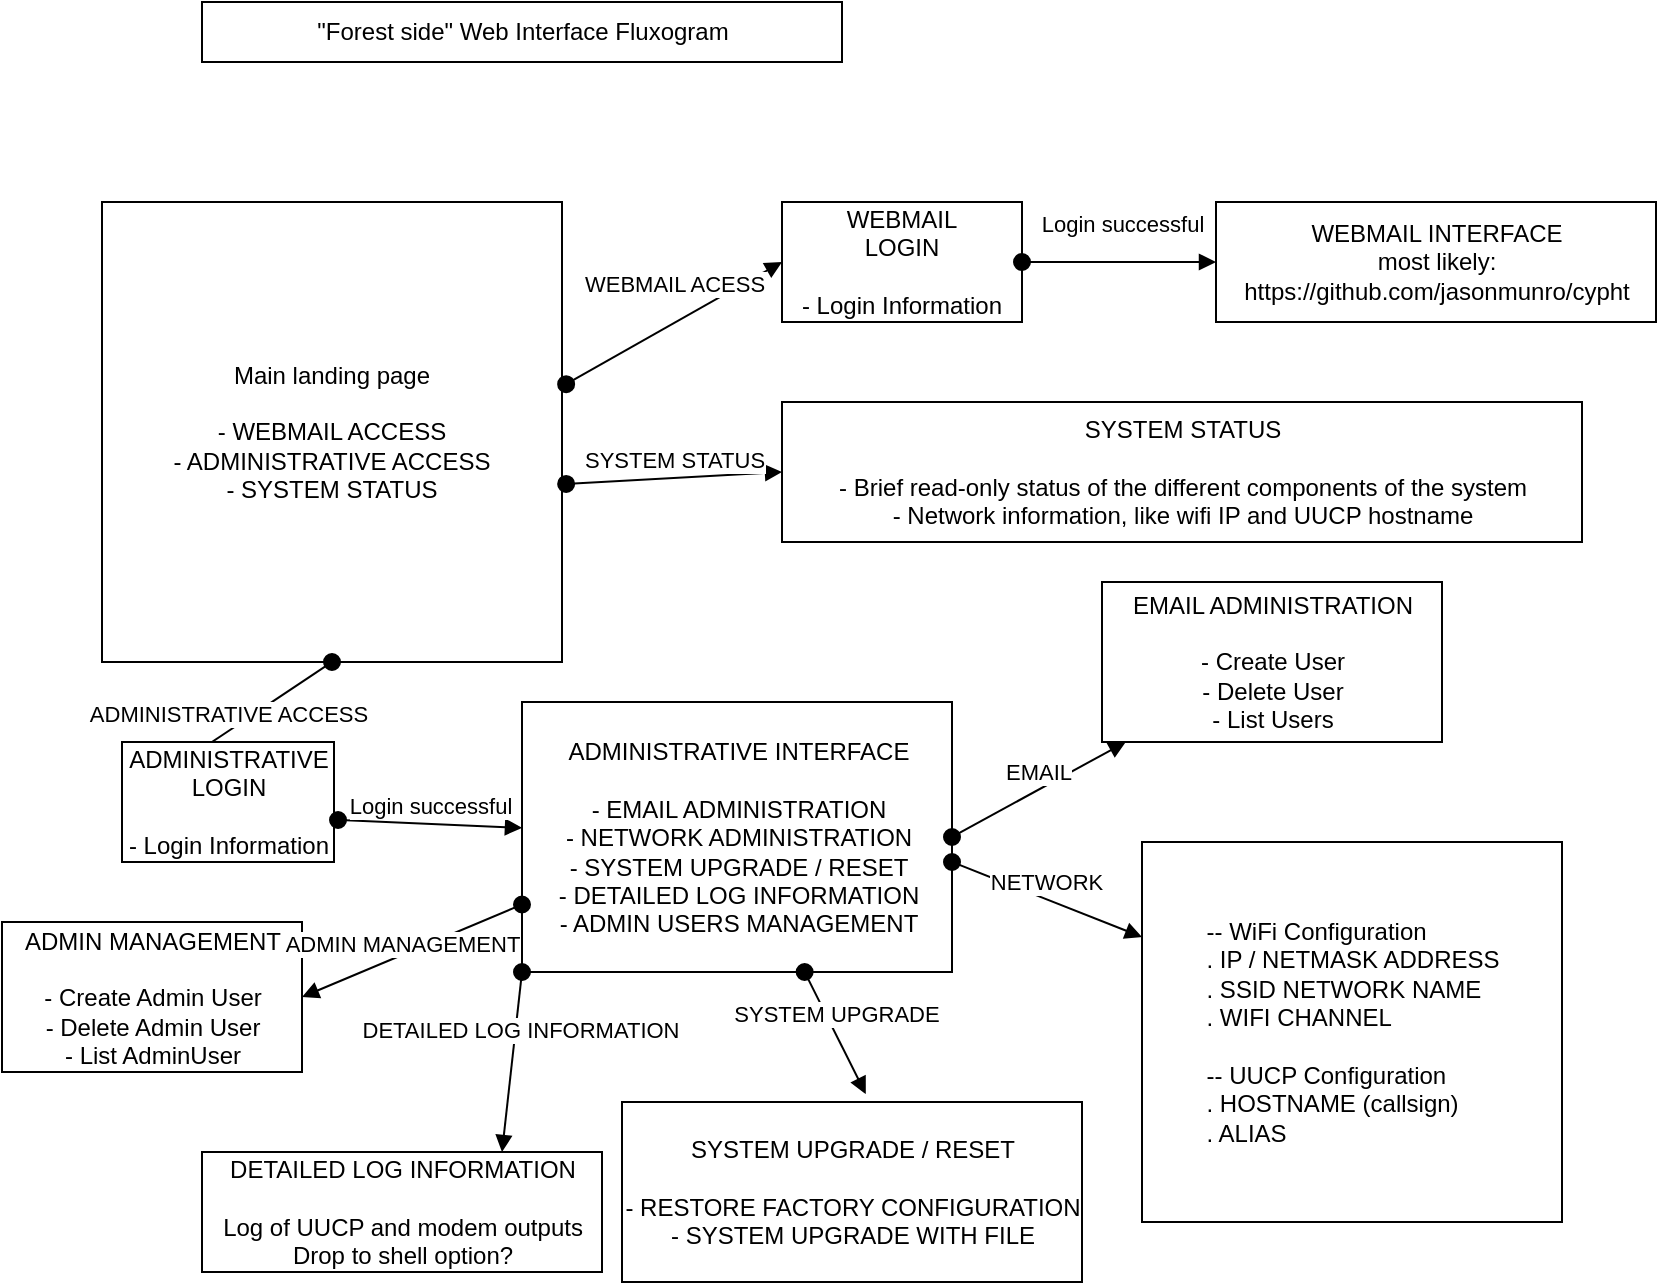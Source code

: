 <mxfile version="13.7.2" type="device"><diagram id="xqZ2OV28xCq9xDAmoR5-" name="Page-1"><mxGraphModel dx="1180" dy="1910" grid="1" gridSize="10" guides="1" tooltips="1" connect="1" arrows="1" fold="1" page="1" pageScale="1" pageWidth="827" pageHeight="1169" math="0" shadow="0"><root><mxCell id="0"/><mxCell id="1" parent="0"/><mxCell id="u07Ow-o7BdIcJwOrp0N0-1" value="&lt;div&gt;Main landing page&lt;/div&gt;&lt;div&gt;&lt;br&gt;&lt;/div&gt;&lt;div&gt;- WEBMAIL ACCESS&lt;/div&gt;&lt;div&gt;- ADMINISTRATIVE ACCESS&lt;/div&gt;&lt;div&gt;- SYSTEM STATUS&lt;br&gt;&lt;/div&gt;" style="whiteSpace=wrap;html=1;aspect=fixed;" vertex="1" parent="1"><mxGeometry x="50" y="50" width="230" height="230" as="geometry"/></mxCell><mxCell id="u07Ow-o7BdIcJwOrp0N0-2" value="&lt;div&gt;WEBMAIL&lt;/div&gt;&lt;div&gt;LOGIN&lt;br&gt;&lt;/div&gt;&lt;div&gt;&lt;br&gt;&lt;/div&gt;&lt;div&gt;- Login Information&lt;/div&gt;" style="rounded=0;whiteSpace=wrap;html=1;" vertex="1" parent="1"><mxGeometry x="390" y="50" width="120" height="60" as="geometry"/></mxCell><mxCell id="u07Ow-o7BdIcJwOrp0N0-6" value="&lt;div&gt;WEBMAIL ACESS&lt;/div&gt;" style="html=1;verticalAlign=bottom;startArrow=oval;startFill=1;endArrow=block;startSize=8;exitX=1.009;exitY=0.396;exitDx=0;exitDy=0;exitPerimeter=0;entryX=0;entryY=0.5;entryDx=0;entryDy=0;" edge="1" parent="1" source="u07Ow-o7BdIcJwOrp0N0-1" target="u07Ow-o7BdIcJwOrp0N0-2"><mxGeometry x="0.085" y="9" width="60" relative="1" as="geometry"><mxPoint x="380" y="380" as="sourcePoint"/><mxPoint x="440" y="380" as="targetPoint"/><mxPoint as="offset"/></mxGeometry></mxCell><mxCell id="u07Ow-o7BdIcJwOrp0N0-7" value="&lt;div&gt;SYSTEM STATUS&lt;/div&gt;&lt;div&gt;&lt;br&gt;&lt;/div&gt;&lt;div&gt;- Brief read-only status of the different components of the system&lt;/div&gt;&lt;div&gt;- Network information, like wifi IP and UUCP hostname&lt;br&gt;&lt;/div&gt;" style="html=1;" vertex="1" parent="1"><mxGeometry x="390" y="150" width="400" height="70" as="geometry"/></mxCell><mxCell id="u07Ow-o7BdIcJwOrp0N0-8" value="SYSTEM STATUS" style="html=1;verticalAlign=bottom;startArrow=oval;startFill=1;endArrow=block;startSize=8;exitX=1.009;exitY=0.613;exitDx=0;exitDy=0;exitPerimeter=0;entryX=0;entryY=0.5;entryDx=0;entryDy=0;" edge="1" parent="1" source="u07Ow-o7BdIcJwOrp0N0-1" target="u07Ow-o7BdIcJwOrp0N0-7"><mxGeometry width="60" relative="1" as="geometry"><mxPoint x="380" y="380" as="sourcePoint"/><mxPoint x="440" y="380" as="targetPoint"/></mxGeometry></mxCell><mxCell id="u07Ow-o7BdIcJwOrp0N0-9" value="&lt;div&gt;WEBMAIL INTERFACE&lt;br&gt;&lt;/div&gt;&lt;div&gt;most likely:&lt;/div&gt;&lt;div&gt; https://github.com/jasonmunro/cypht&lt;br&gt;&lt;/div&gt;" style="html=1;" vertex="1" parent="1"><mxGeometry x="607" y="50" width="220" height="60" as="geometry"/></mxCell><mxCell id="u07Ow-o7BdIcJwOrp0N0-10" value="&lt;div&gt;ADMINISTRATIVE ACCESS&lt;/div&gt;" style="html=1;verticalAlign=bottom;startArrow=oval;startFill=1;endArrow=block;startSize=8;entryX=0;entryY=0.5;entryDx=0;entryDy=0;exitX=0.5;exitY=1;exitDx=0;exitDy=0;" edge="1" parent="1" source="u07Ow-o7BdIcJwOrp0N0-1" target="u07Ow-o7BdIcJwOrp0N0-14"><mxGeometry width="60" relative="1" as="geometry"><mxPoint x="280" y="250" as="sourcePoint"/><mxPoint x="380" y="330" as="targetPoint"/></mxGeometry></mxCell><mxCell id="u07Ow-o7BdIcJwOrp0N0-11" value="&lt;div&gt;Login successful&lt;/div&gt;" style="html=1;verticalAlign=bottom;startArrow=oval;startFill=1;endArrow=block;startSize=8;entryX=0;entryY=0.5;entryDx=0;entryDy=0;exitX=1;exitY=0.5;exitDx=0;exitDy=0;" edge="1" parent="1" source="u07Ow-o7BdIcJwOrp0N0-2" target="u07Ow-o7BdIcJwOrp0N0-9"><mxGeometry x="0.031" y="10" width="60" relative="1" as="geometry"><mxPoint x="534" y="90" as="sourcePoint"/><mxPoint x="594" y="90" as="targetPoint"/><mxPoint as="offset"/></mxGeometry></mxCell><mxCell id="u07Ow-o7BdIcJwOrp0N0-12" value="&lt;div&gt;ADMINISTRATIVE INTERFACE&lt;/div&gt;&lt;div&gt;&lt;br&gt;&lt;/div&gt;&lt;div&gt;- EMAIL ADMINISTRATION&lt;/div&gt;&lt;div&gt;- NETWORK ADMINISTRATION&lt;/div&gt;&lt;div&gt;- SYSTEM UPGRADE / RESET&lt;br&gt;&lt;/div&gt;&lt;div&gt;- DETAILED LOG INFORMATION&lt;/div&gt;&lt;div&gt;- ADMIN USERS MANAGEMENT&lt;br&gt;&lt;/div&gt;" style="html=1;" vertex="1" parent="1"><mxGeometry x="260" y="300" width="215" height="135" as="geometry"/></mxCell><mxCell id="u07Ow-o7BdIcJwOrp0N0-14" value="&lt;div&gt;ADMINISTRATIVE&lt;/div&gt;&lt;div&gt;LOGIN&lt;/div&gt;&lt;div&gt;&lt;br&gt;&lt;/div&gt;&lt;div&gt;- Login Information&lt;br&gt;&lt;/div&gt;" style="html=1;" vertex="1" parent="1"><mxGeometry x="60" y="320" width="106" height="60" as="geometry"/></mxCell><mxCell id="u07Ow-o7BdIcJwOrp0N0-17" value="&lt;div&gt;Login successful&lt;/div&gt;" style="html=1;verticalAlign=bottom;startArrow=oval;startFill=1;endArrow=block;startSize=8;exitX=1.019;exitY=0.65;exitDx=0;exitDy=0;exitPerimeter=0;" edge="1" parent="1" source="u07Ow-o7BdIcJwOrp0N0-14" target="u07Ow-o7BdIcJwOrp0N0-12"><mxGeometry width="60" relative="1" as="geometry"><mxPoint x="430" y="410" as="sourcePoint"/><mxPoint x="490" y="410" as="targetPoint"/></mxGeometry></mxCell><mxCell id="u07Ow-o7BdIcJwOrp0N0-22" value="&quot;Forest side&quot; Web Interface Fluxogram" style="html=1;" vertex="1" parent="1"><mxGeometry x="100" y="-50" width="320" height="30" as="geometry"/></mxCell><mxCell id="u07Ow-o7BdIcJwOrp0N0-23" value="&lt;div&gt;EMAIL&lt;/div&gt;" style="html=1;verticalAlign=bottom;startArrow=oval;startFill=1;endArrow=block;startSize=8;exitX=1;exitY=0.5;exitDx=0;exitDy=0;" edge="1" parent="1" source="u07Ow-o7BdIcJwOrp0N0-12" target="u07Ow-o7BdIcJwOrp0N0-24"><mxGeometry width="60" relative="1" as="geometry"><mxPoint x="380" y="380" as="sourcePoint"/><mxPoint x="550" y="300" as="targetPoint"/></mxGeometry></mxCell><mxCell id="u07Ow-o7BdIcJwOrp0N0-24" value="&lt;div&gt;EMAIL ADMINISTRATION&lt;/div&gt;&lt;div&gt;&lt;br&gt;&lt;/div&gt;&lt;div&gt;- Create User&lt;/div&gt;&lt;div&gt;- Delete User&lt;/div&gt;&lt;div&gt;- List Users&lt;br&gt;&lt;/div&gt;" style="html=1;" vertex="1" parent="1"><mxGeometry x="550" y="240" width="170" height="80" as="geometry"/></mxCell><mxCell id="u07Ow-o7BdIcJwOrp0N0-25" value="&lt;div align=&quot;left&quot;&gt;-- WiFi Configuration&lt;/div&gt;&lt;div align=&quot;left&quot;&gt;. IP / NETMASK ADDRESS&lt;/div&gt;&lt;div align=&quot;left&quot;&gt;. SSID NETWORK NAME&lt;/div&gt;&lt;div align=&quot;left&quot;&gt;. WIFI CHANNEL&lt;/div&gt;&lt;div align=&quot;left&quot;&gt;&lt;br&gt;&lt;/div&gt;&lt;div align=&quot;left&quot;&gt;-- UUCP Configuration&lt;/div&gt;&lt;div align=&quot;left&quot;&gt;. HOSTNAME (callsign)&lt;br&gt;&lt;/div&gt;&lt;div align=&quot;left&quot;&gt;. ALIAS&lt;br&gt;&lt;/div&gt;" style="html=1;" vertex="1" parent="1"><mxGeometry x="570" y="370" width="210" height="190" as="geometry"/></mxCell><mxCell id="u07Ow-o7BdIcJwOrp0N0-26" value="NETWORK" style="html=1;verticalAlign=bottom;startArrow=oval;startFill=1;endArrow=block;startSize=8;entryX=0;entryY=0.25;entryDx=0;entryDy=0;" edge="1" parent="1" target="u07Ow-o7BdIcJwOrp0N0-25"><mxGeometry width="60" relative="1" as="geometry"><mxPoint x="475" y="380" as="sourcePoint"/><mxPoint x="535" y="380" as="targetPoint"/></mxGeometry></mxCell><mxCell id="u07Ow-o7BdIcJwOrp0N0-28" value="&lt;div&gt;SYSTEM UPGRADE / RESET&lt;/div&gt;&lt;div&gt;&lt;br&gt;&lt;/div&gt;&lt;div&gt;- RESTORE FACTORY CONFIGURATION&lt;/div&gt;&lt;div&gt;- SYSTEM UPGRADE WITH FILE&lt;br&gt;&lt;/div&gt;" style="html=1;" vertex="1" parent="1"><mxGeometry x="310" y="500" width="230" height="90" as="geometry"/></mxCell><mxCell id="u07Ow-o7BdIcJwOrp0N0-29" value="SYSTEM UPGRADE" style="html=1;verticalAlign=bottom;startArrow=oval;startFill=1;endArrow=block;startSize=8;entryX=0.53;entryY=-0.044;entryDx=0;entryDy=0;entryPerimeter=0;" edge="1" parent="1" source="u07Ow-o7BdIcJwOrp0N0-12" target="u07Ow-o7BdIcJwOrp0N0-28"><mxGeometry width="60" relative="1" as="geometry"><mxPoint x="380" y="380" as="sourcePoint"/><mxPoint x="440" y="380" as="targetPoint"/></mxGeometry></mxCell><mxCell id="u07Ow-o7BdIcJwOrp0N0-30" value="&lt;div&gt;DETAILED LOG INFORMATION&lt;/div&gt;&lt;div&gt;&lt;br&gt;&lt;/div&gt;&lt;div&gt;Log of UUCP and modem outputs&lt;/div&gt;&lt;div&gt;Drop to shell option?&lt;br&gt;&lt;/div&gt;" style="html=1;" vertex="1" parent="1"><mxGeometry x="100" y="525" width="200" height="60" as="geometry"/></mxCell><mxCell id="u07Ow-o7BdIcJwOrp0N0-32" value="DETAILED LOG INFORMATION" style="html=1;verticalAlign=bottom;startArrow=oval;startFill=1;endArrow=block;startSize=8;exitX=0;exitY=1;exitDx=0;exitDy=0;entryX=0.75;entryY=0;entryDx=0;entryDy=0;" edge="1" parent="1" source="u07Ow-o7BdIcJwOrp0N0-12" target="u07Ow-o7BdIcJwOrp0N0-30"><mxGeometry x="-0.157" y="3" width="60" relative="1" as="geometry"><mxPoint x="240" y="470" as="sourcePoint"/><mxPoint x="300" y="470" as="targetPoint"/><mxPoint as="offset"/></mxGeometry></mxCell><mxCell id="u07Ow-o7BdIcJwOrp0N0-34" value="&lt;div&gt;ADMIN MANAGEMENT&lt;/div&gt;&lt;div&gt;&lt;br&gt;&lt;/div&gt;&lt;div&gt;- Create Admin User&lt;/div&gt;&lt;div&gt;- Delete Admin User&lt;/div&gt;&lt;div&gt;- List AdminUser&lt;br&gt;&lt;/div&gt;" style="html=1;" vertex="1" parent="1"><mxGeometry y="410" width="150" height="75" as="geometry"/></mxCell><mxCell id="u07Ow-o7BdIcJwOrp0N0-35" value="ADMIN MANAGEMENT" style="html=1;verticalAlign=bottom;startArrow=oval;startFill=1;endArrow=block;startSize=8;entryX=1;entryY=0.5;entryDx=0;entryDy=0;exitX=0;exitY=0.75;exitDx=0;exitDy=0;" edge="1" parent="1" source="u07Ow-o7BdIcJwOrp0N0-12" target="u07Ow-o7BdIcJwOrp0N0-34"><mxGeometry x="0.114" y="3" width="60" relative="1" as="geometry"><mxPoint x="380" y="380" as="sourcePoint"/><mxPoint x="440" y="380" as="targetPoint"/><mxPoint as="offset"/></mxGeometry></mxCell></root></mxGraphModel></diagram></mxfile>